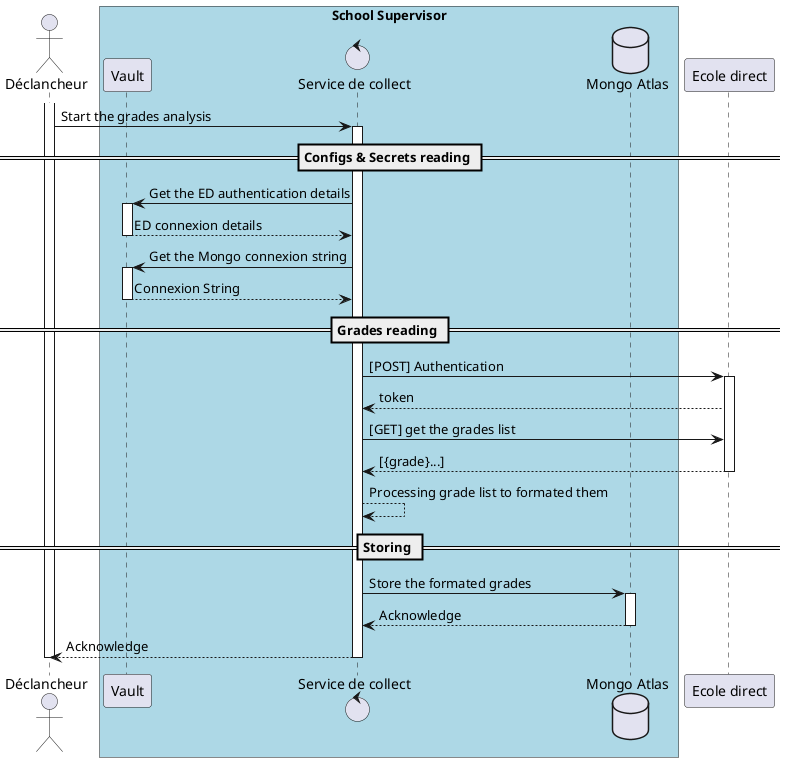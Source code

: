 @startuml

actor "Déclancheur" as act

box "School Supervisor" #LightBlue
participant "Vault" as vault
control "Service de collect" as col
database "Mongo Atlas" as db
end box
participant "Ecole direct" as ed


activate act
act -> col : Start the grades analysis
activate col
== Configs & Secrets reading ==
col -> vault : Get the ED authentication details
activate vault
vault --> col : ED connexion details
deactivate vault

col -> vault : Get the Mongo connexion string
activate vault
vault --> col : Connexion String
deactivate vault

== Grades reading ==
col -> ed : [POST] Authentication
activate ed
ed --> col: token 
col -> ed : [GET] get the grades list 
ed --> col: [{grade}...]
deactivate ed

col --> col : Processing grade list to formated them

== Storing ==
col -> db : Store the formated grades
activate db
db --> col : Acknowledge
deactivate db


col --> act : Acknowledge
deactivate col

deactivate act


@enduml